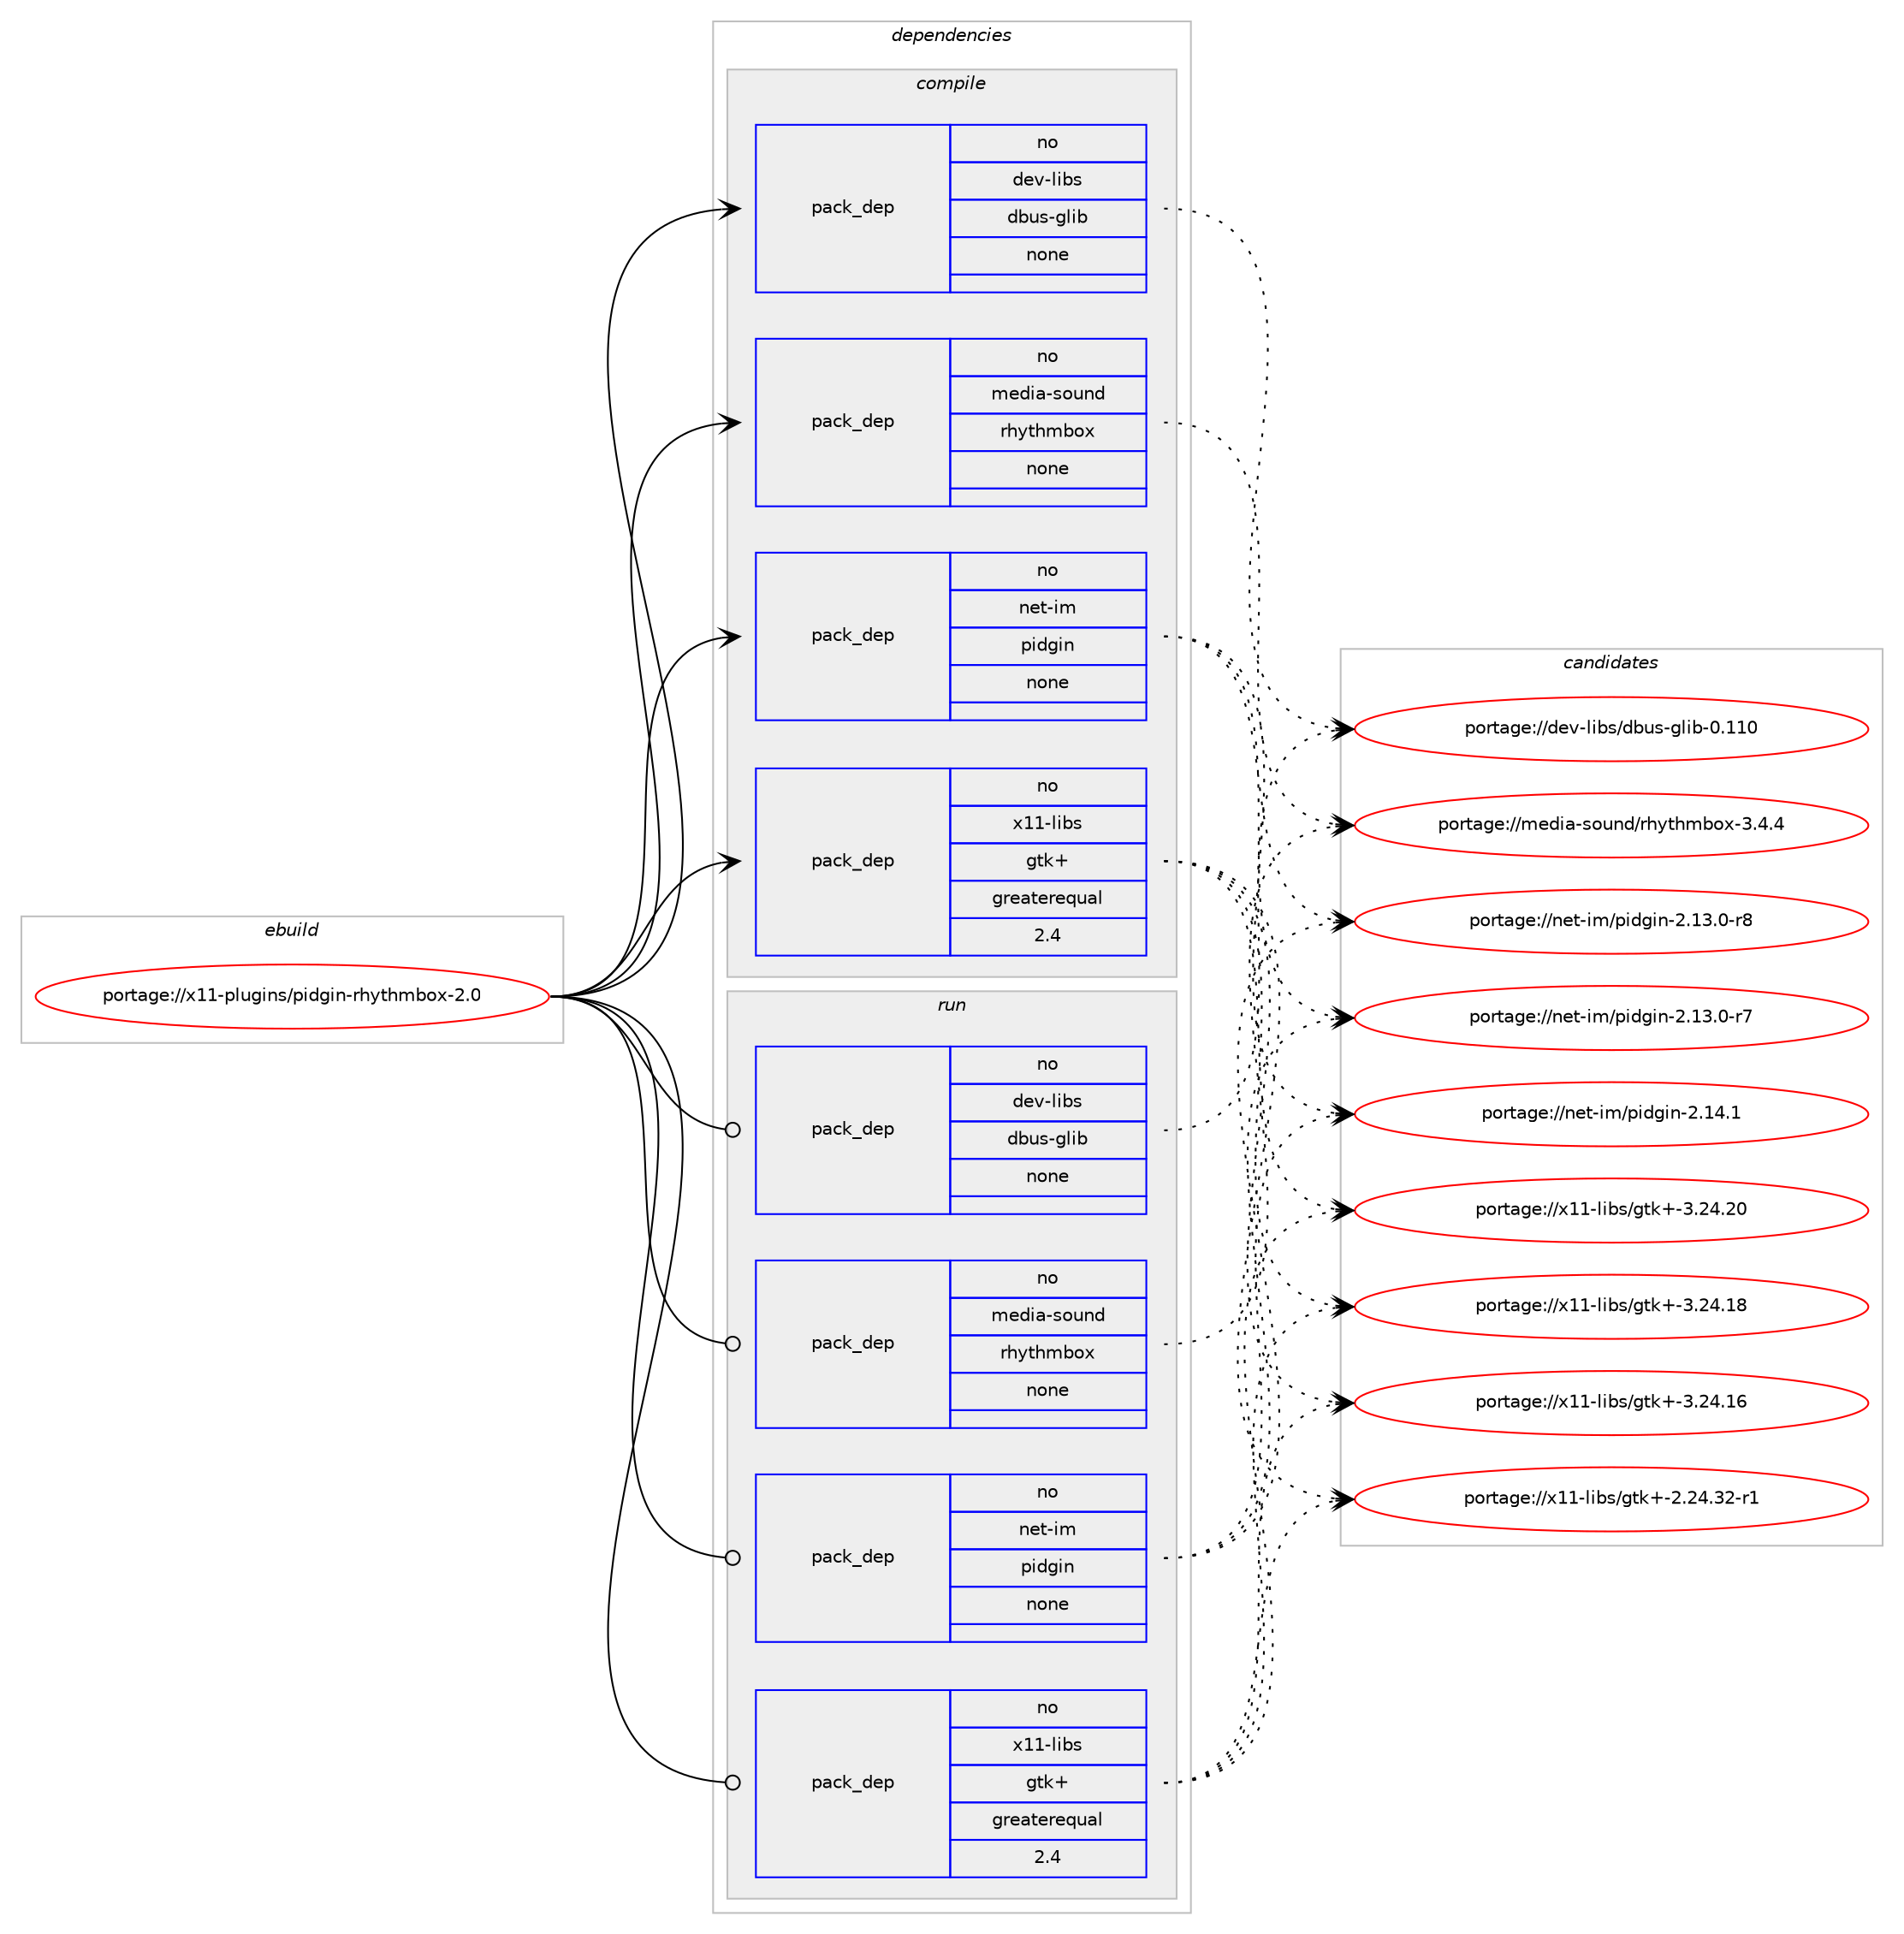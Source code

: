 digraph prolog {

# *************
# Graph options
# *************

newrank=true;
concentrate=true;
compound=true;
graph [rankdir=LR,fontname=Helvetica,fontsize=10,ranksep=1.5];#, ranksep=2.5, nodesep=0.2];
edge  [arrowhead=vee];
node  [fontname=Helvetica,fontsize=10];

# **********
# The ebuild
# **********

subgraph cluster_leftcol {
color=gray;
rank=same;
label=<<i>ebuild</i>>;
id [label="portage://x11-plugins/pidgin-rhythmbox-2.0", color=red, width=4, href="../x11-plugins/pidgin-rhythmbox-2.0.svg"];
}

# ****************
# The dependencies
# ****************

subgraph cluster_midcol {
color=gray;
label=<<i>dependencies</i>>;
subgraph cluster_compile {
fillcolor="#eeeeee";
style=filled;
label=<<i>compile</i>>;
subgraph pack1090 {
dependency1270 [label=<<TABLE BORDER="0" CELLBORDER="1" CELLSPACING="0" CELLPADDING="4" WIDTH="220"><TR><TD ROWSPAN="6" CELLPADDING="30">pack_dep</TD></TR><TR><TD WIDTH="110">no</TD></TR><TR><TD>dev-libs</TD></TR><TR><TD>dbus-glib</TD></TR><TR><TD>none</TD></TR><TR><TD></TD></TR></TABLE>>, shape=none, color=blue];
}
id:e -> dependency1270:w [weight=20,style="solid",arrowhead="vee"];
subgraph pack1091 {
dependency1271 [label=<<TABLE BORDER="0" CELLBORDER="1" CELLSPACING="0" CELLPADDING="4" WIDTH="220"><TR><TD ROWSPAN="6" CELLPADDING="30">pack_dep</TD></TR><TR><TD WIDTH="110">no</TD></TR><TR><TD>media-sound</TD></TR><TR><TD>rhythmbox</TD></TR><TR><TD>none</TD></TR><TR><TD></TD></TR></TABLE>>, shape=none, color=blue];
}
id:e -> dependency1271:w [weight=20,style="solid",arrowhead="vee"];
subgraph pack1092 {
dependency1272 [label=<<TABLE BORDER="0" CELLBORDER="1" CELLSPACING="0" CELLPADDING="4" WIDTH="220"><TR><TD ROWSPAN="6" CELLPADDING="30">pack_dep</TD></TR><TR><TD WIDTH="110">no</TD></TR><TR><TD>net-im</TD></TR><TR><TD>pidgin</TD></TR><TR><TD>none</TD></TR><TR><TD></TD></TR></TABLE>>, shape=none, color=blue];
}
id:e -> dependency1272:w [weight=20,style="solid",arrowhead="vee"];
subgraph pack1093 {
dependency1273 [label=<<TABLE BORDER="0" CELLBORDER="1" CELLSPACING="0" CELLPADDING="4" WIDTH="220"><TR><TD ROWSPAN="6" CELLPADDING="30">pack_dep</TD></TR><TR><TD WIDTH="110">no</TD></TR><TR><TD>x11-libs</TD></TR><TR><TD>gtk+</TD></TR><TR><TD>greaterequal</TD></TR><TR><TD>2.4</TD></TR></TABLE>>, shape=none, color=blue];
}
id:e -> dependency1273:w [weight=20,style="solid",arrowhead="vee"];
}
subgraph cluster_compileandrun {
fillcolor="#eeeeee";
style=filled;
label=<<i>compile and run</i>>;
}
subgraph cluster_run {
fillcolor="#eeeeee";
style=filled;
label=<<i>run</i>>;
subgraph pack1094 {
dependency1274 [label=<<TABLE BORDER="0" CELLBORDER="1" CELLSPACING="0" CELLPADDING="4" WIDTH="220"><TR><TD ROWSPAN="6" CELLPADDING="30">pack_dep</TD></TR><TR><TD WIDTH="110">no</TD></TR><TR><TD>dev-libs</TD></TR><TR><TD>dbus-glib</TD></TR><TR><TD>none</TD></TR><TR><TD></TD></TR></TABLE>>, shape=none, color=blue];
}
id:e -> dependency1274:w [weight=20,style="solid",arrowhead="odot"];
subgraph pack1095 {
dependency1275 [label=<<TABLE BORDER="0" CELLBORDER="1" CELLSPACING="0" CELLPADDING="4" WIDTH="220"><TR><TD ROWSPAN="6" CELLPADDING="30">pack_dep</TD></TR><TR><TD WIDTH="110">no</TD></TR><TR><TD>media-sound</TD></TR><TR><TD>rhythmbox</TD></TR><TR><TD>none</TD></TR><TR><TD></TD></TR></TABLE>>, shape=none, color=blue];
}
id:e -> dependency1275:w [weight=20,style="solid",arrowhead="odot"];
subgraph pack1096 {
dependency1276 [label=<<TABLE BORDER="0" CELLBORDER="1" CELLSPACING="0" CELLPADDING="4" WIDTH="220"><TR><TD ROWSPAN="6" CELLPADDING="30">pack_dep</TD></TR><TR><TD WIDTH="110">no</TD></TR><TR><TD>net-im</TD></TR><TR><TD>pidgin</TD></TR><TR><TD>none</TD></TR><TR><TD></TD></TR></TABLE>>, shape=none, color=blue];
}
id:e -> dependency1276:w [weight=20,style="solid",arrowhead="odot"];
subgraph pack1097 {
dependency1277 [label=<<TABLE BORDER="0" CELLBORDER="1" CELLSPACING="0" CELLPADDING="4" WIDTH="220"><TR><TD ROWSPAN="6" CELLPADDING="30">pack_dep</TD></TR><TR><TD WIDTH="110">no</TD></TR><TR><TD>x11-libs</TD></TR><TR><TD>gtk+</TD></TR><TR><TD>greaterequal</TD></TR><TR><TD>2.4</TD></TR></TABLE>>, shape=none, color=blue];
}
id:e -> dependency1277:w [weight=20,style="solid",arrowhead="odot"];
}
}

# **************
# The candidates
# **************

subgraph cluster_choices {
rank=same;
color=gray;
label=<<i>candidates</i>>;

subgraph choice1090 {
color=black;
nodesep=1;
choice100101118451081059811547100981171154510310810598454846494948 [label="portage://dev-libs/dbus-glib-0.110", color=red, width=4,href="../dev-libs/dbus-glib-0.110.svg"];
dependency1270:e -> choice100101118451081059811547100981171154510310810598454846494948:w [style=dotted,weight="100"];
}
subgraph choice1091 {
color=black;
nodesep=1;
choice10910110010597451151111171101004711410412111610410998111120455146524652 [label="portage://media-sound/rhythmbox-3.4.4", color=red, width=4,href="../media-sound/rhythmbox-3.4.4.svg"];
dependency1271:e -> choice10910110010597451151111171101004711410412111610410998111120455146524652:w [style=dotted,weight="100"];
}
subgraph choice1092 {
color=black;
nodesep=1;
choice110101116451051094711210510010310511045504649524649 [label="portage://net-im/pidgin-2.14.1", color=red, width=4,href="../net-im/pidgin-2.14.1.svg"];
choice1101011164510510947112105100103105110455046495146484511456 [label="portage://net-im/pidgin-2.13.0-r8", color=red, width=4,href="../net-im/pidgin-2.13.0-r8.svg"];
choice1101011164510510947112105100103105110455046495146484511455 [label="portage://net-im/pidgin-2.13.0-r7", color=red, width=4,href="../net-im/pidgin-2.13.0-r7.svg"];
dependency1272:e -> choice110101116451051094711210510010310511045504649524649:w [style=dotted,weight="100"];
dependency1272:e -> choice1101011164510510947112105100103105110455046495146484511456:w [style=dotted,weight="100"];
dependency1272:e -> choice1101011164510510947112105100103105110455046495146484511455:w [style=dotted,weight="100"];
}
subgraph choice1093 {
color=black;
nodesep=1;
choice1204949451081059811547103116107434551465052465048 [label="portage://x11-libs/gtk+-3.24.20", color=red, width=4,href="../x11-libs/gtk+-3.24.20.svg"];
choice1204949451081059811547103116107434551465052464956 [label="portage://x11-libs/gtk+-3.24.18", color=red, width=4,href="../x11-libs/gtk+-3.24.18.svg"];
choice1204949451081059811547103116107434551465052464954 [label="portage://x11-libs/gtk+-3.24.16", color=red, width=4,href="../x11-libs/gtk+-3.24.16.svg"];
choice12049494510810598115471031161074345504650524651504511449 [label="portage://x11-libs/gtk+-2.24.32-r1", color=red, width=4,href="../x11-libs/gtk+-2.24.32-r1.svg"];
dependency1273:e -> choice1204949451081059811547103116107434551465052465048:w [style=dotted,weight="100"];
dependency1273:e -> choice1204949451081059811547103116107434551465052464956:w [style=dotted,weight="100"];
dependency1273:e -> choice1204949451081059811547103116107434551465052464954:w [style=dotted,weight="100"];
dependency1273:e -> choice12049494510810598115471031161074345504650524651504511449:w [style=dotted,weight="100"];
}
subgraph choice1094 {
color=black;
nodesep=1;
choice100101118451081059811547100981171154510310810598454846494948 [label="portage://dev-libs/dbus-glib-0.110", color=red, width=4,href="../dev-libs/dbus-glib-0.110.svg"];
dependency1274:e -> choice100101118451081059811547100981171154510310810598454846494948:w [style=dotted,weight="100"];
}
subgraph choice1095 {
color=black;
nodesep=1;
choice10910110010597451151111171101004711410412111610410998111120455146524652 [label="portage://media-sound/rhythmbox-3.4.4", color=red, width=4,href="../media-sound/rhythmbox-3.4.4.svg"];
dependency1275:e -> choice10910110010597451151111171101004711410412111610410998111120455146524652:w [style=dotted,weight="100"];
}
subgraph choice1096 {
color=black;
nodesep=1;
choice110101116451051094711210510010310511045504649524649 [label="portage://net-im/pidgin-2.14.1", color=red, width=4,href="../net-im/pidgin-2.14.1.svg"];
choice1101011164510510947112105100103105110455046495146484511456 [label="portage://net-im/pidgin-2.13.0-r8", color=red, width=4,href="../net-im/pidgin-2.13.0-r8.svg"];
choice1101011164510510947112105100103105110455046495146484511455 [label="portage://net-im/pidgin-2.13.0-r7", color=red, width=4,href="../net-im/pidgin-2.13.0-r7.svg"];
dependency1276:e -> choice110101116451051094711210510010310511045504649524649:w [style=dotted,weight="100"];
dependency1276:e -> choice1101011164510510947112105100103105110455046495146484511456:w [style=dotted,weight="100"];
dependency1276:e -> choice1101011164510510947112105100103105110455046495146484511455:w [style=dotted,weight="100"];
}
subgraph choice1097 {
color=black;
nodesep=1;
choice1204949451081059811547103116107434551465052465048 [label="portage://x11-libs/gtk+-3.24.20", color=red, width=4,href="../x11-libs/gtk+-3.24.20.svg"];
choice1204949451081059811547103116107434551465052464956 [label="portage://x11-libs/gtk+-3.24.18", color=red, width=4,href="../x11-libs/gtk+-3.24.18.svg"];
choice1204949451081059811547103116107434551465052464954 [label="portage://x11-libs/gtk+-3.24.16", color=red, width=4,href="../x11-libs/gtk+-3.24.16.svg"];
choice12049494510810598115471031161074345504650524651504511449 [label="portage://x11-libs/gtk+-2.24.32-r1", color=red, width=4,href="../x11-libs/gtk+-2.24.32-r1.svg"];
dependency1277:e -> choice1204949451081059811547103116107434551465052465048:w [style=dotted,weight="100"];
dependency1277:e -> choice1204949451081059811547103116107434551465052464956:w [style=dotted,weight="100"];
dependency1277:e -> choice1204949451081059811547103116107434551465052464954:w [style=dotted,weight="100"];
dependency1277:e -> choice12049494510810598115471031161074345504650524651504511449:w [style=dotted,weight="100"];
}
}

}
